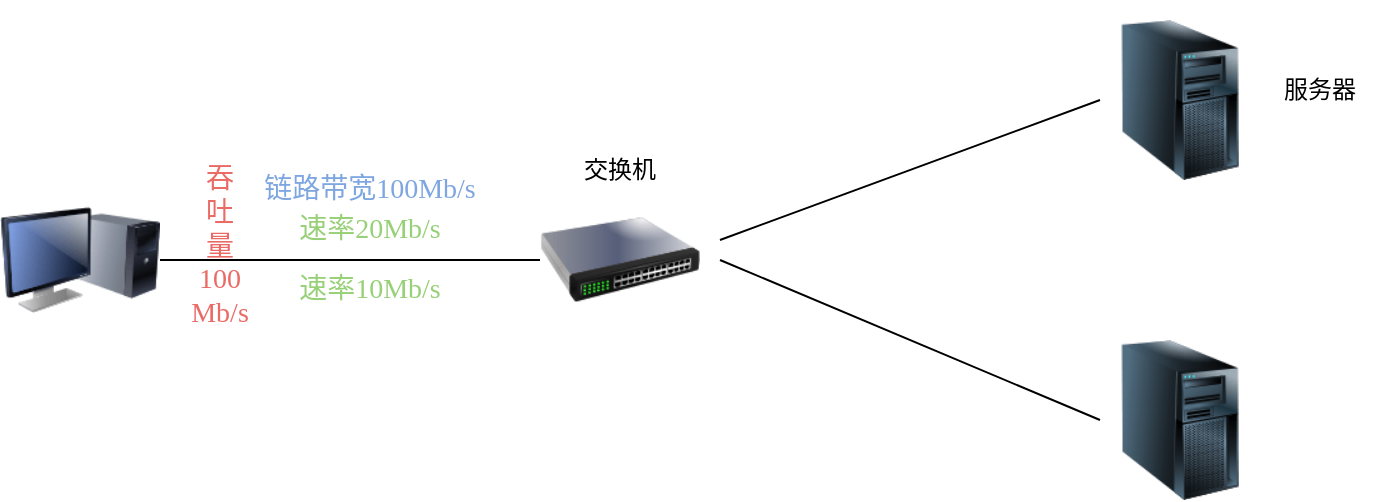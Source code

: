 <mxfile version="20.8.18" type="github">
  <diagram name="Page-1" id="55a83fd1-7818-8e21-69c5-c3457e3827bb">
    <mxGraphModel dx="776" dy="451" grid="1" gridSize="10" guides="1" tooltips="1" connect="1" arrows="1" fold="1" page="1" pageScale="1" pageWidth="1100" pageHeight="850" background="none" math="0" shadow="0">
      <root>
        <mxCell id="0" />
        <mxCell id="1" parent="0" />
        <mxCell id="CseuSFjhn_5iYGJGKoM_-1" value="" style="image;html=1;image=img/lib/clip_art/computers/Monitor_Tower_128x128.png" vertex="1" parent="1">
          <mxGeometry x="110" y="330" width="80" height="80" as="geometry" />
        </mxCell>
        <mxCell id="CseuSFjhn_5iYGJGKoM_-2" value="" style="image;html=1;image=img/lib/clip_art/networking/Switch_128x128.png" vertex="1" parent="1">
          <mxGeometry x="380" y="330" width="80" height="80" as="geometry" />
        </mxCell>
        <mxCell id="CseuSFjhn_5iYGJGKoM_-3" value="" style="image;html=1;image=img/lib/clip_art/computers/Server_Tower_128x128.png" vertex="1" parent="1">
          <mxGeometry x="660" y="250" width="80" height="80" as="geometry" />
        </mxCell>
        <mxCell id="CseuSFjhn_5iYGJGKoM_-4" value="" style="image;html=1;image=img/lib/clip_art/computers/Server_Tower_128x128.png" vertex="1" parent="1">
          <mxGeometry x="660" y="410" width="80" height="80" as="geometry" />
        </mxCell>
        <mxCell id="CseuSFjhn_5iYGJGKoM_-9" value="交换机" style="text;strokeColor=none;align=center;fillColor=none;html=1;verticalAlign=middle;whiteSpace=wrap;rounded=0;" vertex="1" parent="1">
          <mxGeometry x="390" y="310" width="60" height="30" as="geometry" />
        </mxCell>
        <mxCell id="CseuSFjhn_5iYGJGKoM_-10" value="服务器" style="text;strokeColor=none;align=center;fillColor=none;html=1;verticalAlign=middle;whiteSpace=wrap;rounded=0;" vertex="1" parent="1">
          <mxGeometry x="740" y="270" width="60" height="30" as="geometry" />
        </mxCell>
        <mxCell id="CseuSFjhn_5iYGJGKoM_-11" value="" style="endArrow=none;html=1;rounded=0;strokeColor=default;entryX=0;entryY=0.5;entryDx=0;entryDy=0;" edge="1" parent="1" target="CseuSFjhn_5iYGJGKoM_-4">
          <mxGeometry width="50" height="50" relative="1" as="geometry">
            <mxPoint x="470" y="370" as="sourcePoint" />
            <mxPoint x="530" y="360" as="targetPoint" />
          </mxGeometry>
        </mxCell>
        <mxCell id="CseuSFjhn_5iYGJGKoM_-12" value="" style="endArrow=none;html=1;rounded=0;strokeColor=default;entryX=0;entryY=0.5;entryDx=0;entryDy=0;" edge="1" parent="1" target="CseuSFjhn_5iYGJGKoM_-3">
          <mxGeometry width="50" height="50" relative="1" as="geometry">
            <mxPoint x="470" y="360" as="sourcePoint" />
            <mxPoint x="520" y="310" as="targetPoint" />
          </mxGeometry>
        </mxCell>
        <mxCell id="CseuSFjhn_5iYGJGKoM_-13" value="" style="endArrow=none;html=1;rounded=0;strokeColor=default;entryX=0;entryY=0.5;entryDx=0;entryDy=0;" edge="1" parent="1" target="CseuSFjhn_5iYGJGKoM_-2">
          <mxGeometry width="50" height="50" relative="1" as="geometry">
            <mxPoint x="190" y="370" as="sourcePoint" />
            <mxPoint x="400" y="360" as="targetPoint" />
          </mxGeometry>
        </mxCell>
        <mxCell id="CseuSFjhn_5iYGJGKoM_-14" value="链路带宽100Mb/s" style="text;strokeColor=none;align=center;fillColor=none;html=1;verticalAlign=middle;whiteSpace=wrap;rounded=0;fontFamily=Tahoma;fontSize=14;fontColor=#7EA6E0;" vertex="1" parent="1">
          <mxGeometry x="230" y="330" width="130" height="10" as="geometry" />
        </mxCell>
        <mxCell id="CseuSFjhn_5iYGJGKoM_-15" value="速率20Mb/s" style="text;strokeColor=none;align=center;fillColor=none;html=1;verticalAlign=middle;whiteSpace=wrap;rounded=0;fontFamily=Tahoma;fontSize=14;fontColor=#97D077;" vertex="1" parent="1">
          <mxGeometry x="230" y="350" width="130" height="10" as="geometry" />
        </mxCell>
        <mxCell id="CseuSFjhn_5iYGJGKoM_-16" value="速率10Mb/s" style="text;strokeColor=none;align=center;fillColor=none;html=1;verticalAlign=middle;whiteSpace=wrap;rounded=0;fontFamily=Tahoma;fontSize=14;fontColor=#97D077;" vertex="1" parent="1">
          <mxGeometry x="230" y="380" width="130" height="10" as="geometry" />
        </mxCell>
        <mxCell id="CseuSFjhn_5iYGJGKoM_-17" value="&lt;br&gt;吞&lt;br&gt;吐&lt;br&gt;量&lt;br&gt;100&lt;br&gt;Mb/s" style="text;strokeColor=none;align=center;fillColor=none;html=1;verticalAlign=middle;whiteSpace=wrap;rounded=0;fontFamily=Tahoma;fontSize=14;fontColor=#EA6B66;labelPosition=center;verticalLabelPosition=middle;horizontal=1;" vertex="1" parent="1">
          <mxGeometry x="210" y="240" width="20" height="230" as="geometry" />
        </mxCell>
      </root>
    </mxGraphModel>
  </diagram>
</mxfile>
